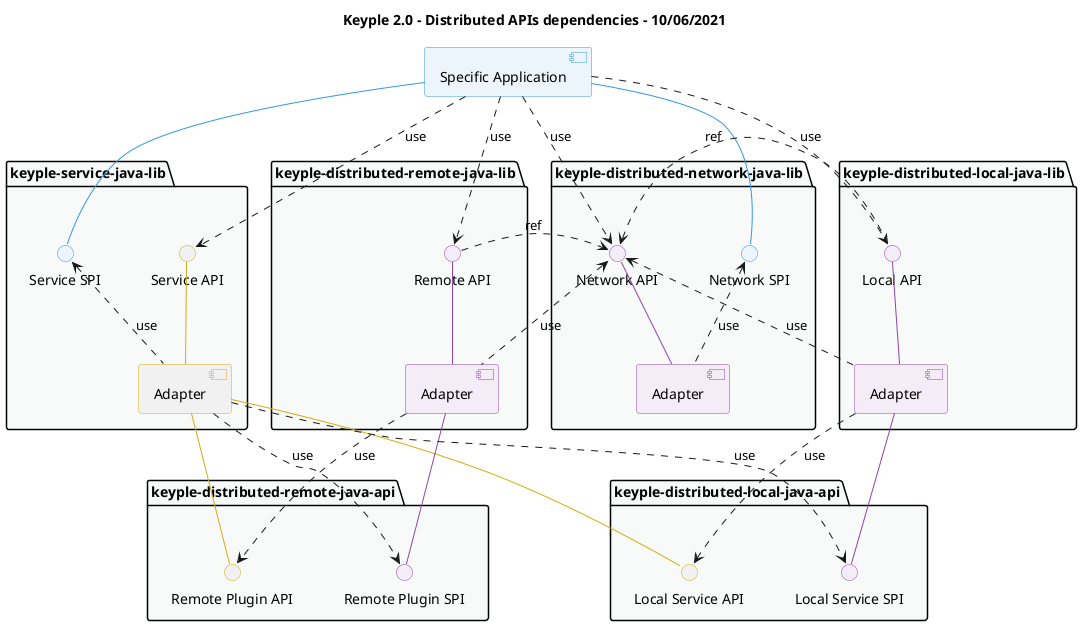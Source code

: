 @startuml
title
    Keyple 2.0 - Distributed APIs dependencies - 10/06/2021
end title

' == THEME ==

'Couleurs issues de : https://htmlcolorcodes.com/fr/tableau-de-couleur/tableau-de-couleur-design-plat/
!define COLOR_YELLOW D4AC0D
!define COLOR_RED E74C3C
!define COLOR_PURPLE 8E44AD
!define COLOR_BLUE 3498DB
!define COLOR_GREEN 27AE60
!define COLOR_GREY 2C3E50

!define C_GREY1 F8F9F9
!define C_GREY2 F2F3F4
!define C_GREY3 E5E7E9
!define C_GREY4 D7DBDD
!define C_GREY5 CACFD2
!define C_GREY6 BDC3C7
!define C_LINK 3498DB
!define C_USE 27AE60

skinparam Shadowing false
skinparam component {
    BorderColor #D4AC0D
    ' Red
    BackgroundColor<<red>> #FDEDEC
    BorderColor<<red>> #E74C3C
    ' Purple
    BackgroundColor<<purple>> #F4ECF7
    BorderColor<<purple>> #8E44AD
    ' blue
    BackgroundColor<<blue>> #EBF5FB
    BorderColor<<blue>> #3498DB
    ' Green
    BackgroundColor<<green>> #E9F7EF
    BorderColor<<green>> #27AE60
    ' Grey
    BackgroundColor<<grey>> #EAECEE
    BorderColor<<grey>> #2C3E50
}
skinparam interface {
    BorderColor #D4AC0D
    ' Red
    BackgroundColor<<red>> #FDEDEC
    BorderColor<<red>> #E74C3C
    ' Purple
    BackgroundColor<<purple>> #F4ECF7
    BorderColor<<purple>> #8E44AD
    ' blue
    BackgroundColor<<blue>> #EBF5FB
    BorderColor<<blue>> #3498DB
    ' Green
    BackgroundColor<<green>> #E9F7EF
    BorderColor<<green>> #27AE60
    ' Grey
    BackgroundColor<<grey>> #EAECEE
    BorderColor<<grey>> #2C3E50
}
hide <<red>> stereotype
hide <<purple>> stereotype
hide <<blue>> stereotype
hide <<green>> stereotype
hide <<grey>> stereotype

' == COMPONENTS ==

[Specific Application] as application <<blue>>
package "keyple-service-java-lib" as packService {
    interface "Service API" as serviceApi
    interface "Service SPI" as serviceSpi <<blue>>
    [Adapter] as service
}
package "keyple-distributed-local-java-lib" as packDistributedLocal {
    interface "Local API" as localApi <<purple>>
    [Adapter] as distributedLocal <<purple>>
}
package "keyple-distributed-network-java-lib" as packDistributedNetwork {
    interface "Network API" as networkApi <<purple>>
    interface "Network SPI" as networkSpi <<blue>>
    [Adapter] as distributedNetwork <<purple>>
}
package "keyple-distributed-remote-java-lib" as packDistributedRemote {
    interface "Remote API" as remoteApi <<purple>>
    [Adapter] as distributedRemote <<purple>>
}
package "keyple-distributed-remote-java-api" as packDistributedRemoteApi {
    interface "Remote Plugin SPI" as distributedRemoteSpi <<purple>>
    interface "Remote Plugin API" as distributedRemoteApi
}
package "keyple-distributed-local-java-api" as packDistributedLocalApi {
    interface "Local Service SPI" as distributedLocalSpi <<purple>>
    interface "Local Service API" as distributedLocalApi
}

' == ASSOCIATIONS ==

application -- serviceSpi #COLOR_BLUE
application -- networkSpi #COLOR_BLUE

service -up- serviceApi #COLOR_YELLOW
service -- distributedLocalApi #COLOR_YELLOW
service -- distributedRemoteApi #COLOR_YELLOW

distributedLocal -up- localApi #COLOR_PURPLE
distributedLocal -- distributedLocalSpi #COLOR_PURPLE

distributedNetwork -up- networkApi #COLOR_PURPLE

distributedRemote -up- remoteApi #COLOR_PURPLE
distributedRemote -- distributedRemoteSpi #COLOR_PURPLE

' USE

application ..> serviceApi : use
application ..> localApi : use
application ..> networkApi : use
application ..> remoteApi : use

service .up.> serviceSpi : use
service ..> distributedLocalSpi : use
service ..> distributedRemoteSpi : use

distributedLocal ..> distributedLocalApi : use
distributedLocal .up.> networkApi : use

localApi ..> networkApi : ref

distributedNetwork .up.> networkSpi : use

distributedRemote .up.> networkApi : use
distributedRemote ..> distributedRemoteApi : use

remoteApi ..> networkApi : ref

' == STYLE ==

package packDistributedLocal #C_GREY1 {
}
package packDistributedNetwork #C_GREY1 {
}
package packDistributedRemote #C_GREY1 {
}
package packService #C_GREY1 {
}
package packDistributedRemoteApi #C_GREY1 {
}
package packDistributedLocalApi #C_GREY1 {
}

@enduml